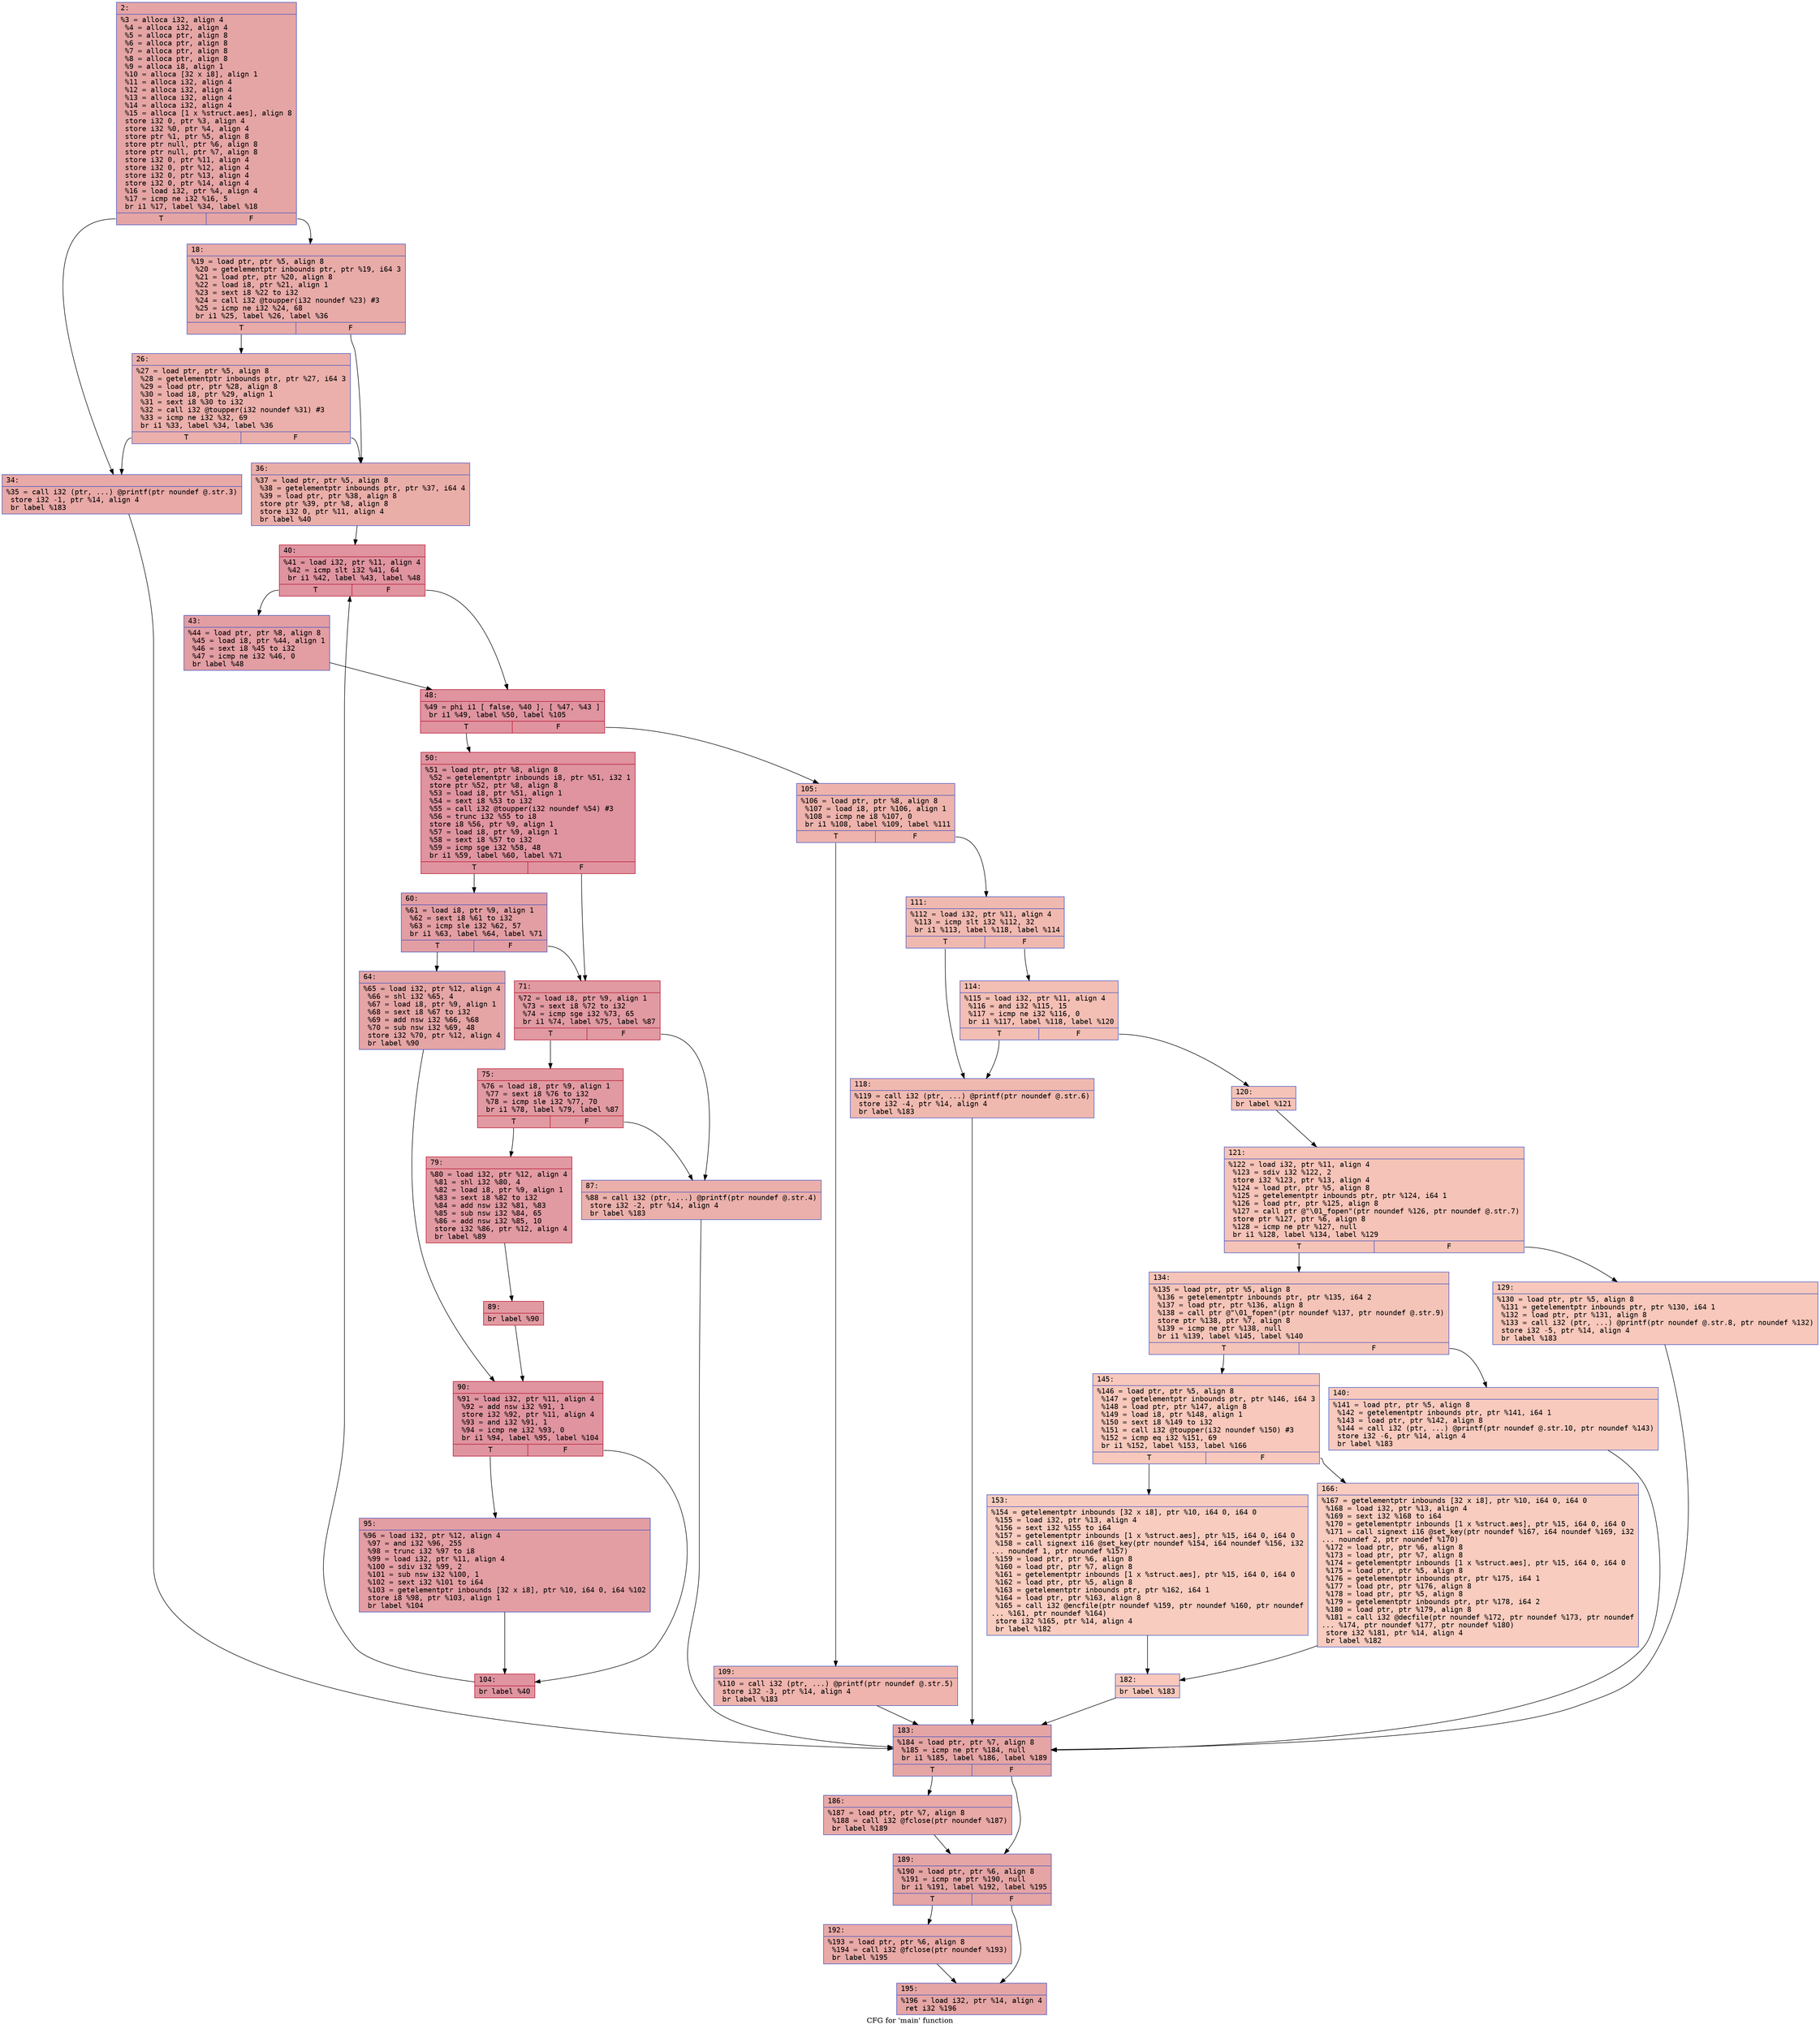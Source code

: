 digraph "CFG for 'main' function" {
	label="CFG for 'main' function";

	Node0x600001b7f3e0 [shape=record,color="#3d50c3ff", style=filled, fillcolor="#c5333470" fontname="Courier",label="{2:\l|  %3 = alloca i32, align 4\l  %4 = alloca i32, align 4\l  %5 = alloca ptr, align 8\l  %6 = alloca ptr, align 8\l  %7 = alloca ptr, align 8\l  %8 = alloca ptr, align 8\l  %9 = alloca i8, align 1\l  %10 = alloca [32 x i8], align 1\l  %11 = alloca i32, align 4\l  %12 = alloca i32, align 4\l  %13 = alloca i32, align 4\l  %14 = alloca i32, align 4\l  %15 = alloca [1 x %struct.aes], align 8\l  store i32 0, ptr %3, align 4\l  store i32 %0, ptr %4, align 4\l  store ptr %1, ptr %5, align 8\l  store ptr null, ptr %6, align 8\l  store ptr null, ptr %7, align 8\l  store i32 0, ptr %11, align 4\l  store i32 0, ptr %12, align 4\l  store i32 0, ptr %13, align 4\l  store i32 0, ptr %14, align 4\l  %16 = load i32, ptr %4, align 4\l  %17 = icmp ne i32 %16, 5\l  br i1 %17, label %34, label %18\l|{<s0>T|<s1>F}}"];
	Node0x600001b7f3e0:s0 -> Node0x600001b7f4d0[tooltip="2 -> 34\nProbability 50.00%" ];
	Node0x600001b7f3e0:s1 -> Node0x600001b7f430[tooltip="2 -> 18\nProbability 50.00%" ];
	Node0x600001b7f430 [shape=record,color="#3d50c3ff", style=filled, fillcolor="#cc403a70" fontname="Courier",label="{18:\l|  %19 = load ptr, ptr %5, align 8\l  %20 = getelementptr inbounds ptr, ptr %19, i64 3\l  %21 = load ptr, ptr %20, align 8\l  %22 = load i8, ptr %21, align 1\l  %23 = sext i8 %22 to i32\l  %24 = call i32 @toupper(i32 noundef %23) #3\l  %25 = icmp ne i32 %24, 68\l  br i1 %25, label %26, label %36\l|{<s0>T|<s1>F}}"];
	Node0x600001b7f430:s0 -> Node0x600001b7f480[tooltip="18 -> 26\nProbability 50.00%" ];
	Node0x600001b7f430:s1 -> Node0x600001b7f520[tooltip="18 -> 36\nProbability 50.00%" ];
	Node0x600001b7f480 [shape=record,color="#3d50c3ff", style=filled, fillcolor="#d24b4070" fontname="Courier",label="{26:\l|  %27 = load ptr, ptr %5, align 8\l  %28 = getelementptr inbounds ptr, ptr %27, i64 3\l  %29 = load ptr, ptr %28, align 8\l  %30 = load i8, ptr %29, align 1\l  %31 = sext i8 %30 to i32\l  %32 = call i32 @toupper(i32 noundef %31) #3\l  %33 = icmp ne i32 %32, 69\l  br i1 %33, label %34, label %36\l|{<s0>T|<s1>F}}"];
	Node0x600001b7f480:s0 -> Node0x600001b7f4d0[tooltip="26 -> 34\nProbability 50.00%" ];
	Node0x600001b7f480:s1 -> Node0x600001b7f520[tooltip="26 -> 36\nProbability 50.00%" ];
	Node0x600001b7f4d0 [shape=record,color="#3d50c3ff", style=filled, fillcolor="#ca3b3770" fontname="Courier",label="{34:\l|  %35 = call i32 (ptr, ...) @printf(ptr noundef @.str.3)\l  store i32 -1, ptr %14, align 4\l  br label %183\l}"];
	Node0x600001b7f4d0 -> Node0x600001b7fe30[tooltip="34 -> 183\nProbability 100.00%" ];
	Node0x600001b7f520 [shape=record,color="#3d50c3ff", style=filled, fillcolor="#d0473d70" fontname="Courier",label="{36:\l|  %37 = load ptr, ptr %5, align 8\l  %38 = getelementptr inbounds ptr, ptr %37, i64 4\l  %39 = load ptr, ptr %38, align 8\l  store ptr %39, ptr %8, align 8\l  store i32 0, ptr %11, align 4\l  br label %40\l}"];
	Node0x600001b7f520 -> Node0x600001b7f570[tooltip="36 -> 40\nProbability 100.00%" ];
	Node0x600001b7f570 [shape=record,color="#b70d28ff", style=filled, fillcolor="#b70d2870" fontname="Courier",label="{40:\l|  %41 = load i32, ptr %11, align 4\l  %42 = icmp slt i32 %41, 64\l  br i1 %42, label %43, label %48\l|{<s0>T|<s1>F}}"];
	Node0x600001b7f570:s0 -> Node0x600001b7f5c0[tooltip="40 -> 43\nProbability 50.00%" ];
	Node0x600001b7f570:s1 -> Node0x600001b7f610[tooltip="40 -> 48\nProbability 50.00%" ];
	Node0x600001b7f5c0 [shape=record,color="#3d50c3ff", style=filled, fillcolor="#be242e70" fontname="Courier",label="{43:\l|  %44 = load ptr, ptr %8, align 8\l  %45 = load i8, ptr %44, align 1\l  %46 = sext i8 %45 to i32\l  %47 = icmp ne i32 %46, 0\l  br label %48\l}"];
	Node0x600001b7f5c0 -> Node0x600001b7f610[tooltip="43 -> 48\nProbability 100.00%" ];
	Node0x600001b7f610 [shape=record,color="#b70d28ff", style=filled, fillcolor="#b70d2870" fontname="Courier",label="{48:\l|  %49 = phi i1 [ false, %40 ], [ %47, %43 ]\l  br i1 %49, label %50, label %105\l|{<s0>T|<s1>F}}"];
	Node0x600001b7f610:s0 -> Node0x600001b7f660[tooltip="48 -> 50\nProbability 96.88%" ];
	Node0x600001b7f610:s1 -> Node0x600001b7f9d0[tooltip="48 -> 105\nProbability 3.12%" ];
	Node0x600001b7f660 [shape=record,color="#b70d28ff", style=filled, fillcolor="#b70d2870" fontname="Courier",label="{50:\l|  %51 = load ptr, ptr %8, align 8\l  %52 = getelementptr inbounds i8, ptr %51, i32 1\l  store ptr %52, ptr %8, align 8\l  %53 = load i8, ptr %51, align 1\l  %54 = sext i8 %53 to i32\l  %55 = call i32 @toupper(i32 noundef %54) #3\l  %56 = trunc i32 %55 to i8\l  store i8 %56, ptr %9, align 1\l  %57 = load i8, ptr %9, align 1\l  %58 = sext i8 %57 to i32\l  %59 = icmp sge i32 %58, 48\l  br i1 %59, label %60, label %71\l|{<s0>T|<s1>F}}"];
	Node0x600001b7f660:s0 -> Node0x600001b7f6b0[tooltip="50 -> 60\nProbability 50.00%" ];
	Node0x600001b7f660:s1 -> Node0x600001b7f750[tooltip="50 -> 71\nProbability 50.00%" ];
	Node0x600001b7f6b0 [shape=record,color="#3d50c3ff", style=filled, fillcolor="#be242e70" fontname="Courier",label="{60:\l|  %61 = load i8, ptr %9, align 1\l  %62 = sext i8 %61 to i32\l  %63 = icmp sle i32 %62, 57\l  br i1 %63, label %64, label %71\l|{<s0>T|<s1>F}}"];
	Node0x600001b7f6b0:s0 -> Node0x600001b7f700[tooltip="60 -> 64\nProbability 50.00%" ];
	Node0x600001b7f6b0:s1 -> Node0x600001b7f750[tooltip="60 -> 71\nProbability 50.00%" ];
	Node0x600001b7f700 [shape=record,color="#3d50c3ff", style=filled, fillcolor="#c5333470" fontname="Courier",label="{64:\l|  %65 = load i32, ptr %12, align 4\l  %66 = shl i32 %65, 4\l  %67 = load i8, ptr %9, align 1\l  %68 = sext i8 %67 to i32\l  %69 = add nsw i32 %66, %68\l  %70 = sub nsw i32 %69, 48\l  store i32 %70, ptr %12, align 4\l  br label %90\l}"];
	Node0x600001b7f700 -> Node0x600001b7f8e0[tooltip="64 -> 90\nProbability 100.00%" ];
	Node0x600001b7f750 [shape=record,color="#b70d28ff", style=filled, fillcolor="#bb1b2c70" fontname="Courier",label="{71:\l|  %72 = load i8, ptr %9, align 1\l  %73 = sext i8 %72 to i32\l  %74 = icmp sge i32 %73, 65\l  br i1 %74, label %75, label %87\l|{<s0>T|<s1>F}}"];
	Node0x600001b7f750:s0 -> Node0x600001b7f7a0[tooltip="71 -> 75\nProbability 96.88%" ];
	Node0x600001b7f750:s1 -> Node0x600001b7f840[tooltip="71 -> 87\nProbability 3.12%" ];
	Node0x600001b7f7a0 [shape=record,color="#b70d28ff", style=filled, fillcolor="#bb1b2c70" fontname="Courier",label="{75:\l|  %76 = load i8, ptr %9, align 1\l  %77 = sext i8 %76 to i32\l  %78 = icmp sle i32 %77, 70\l  br i1 %78, label %79, label %87\l|{<s0>T|<s1>F}}"];
	Node0x600001b7f7a0:s0 -> Node0x600001b7f7f0[tooltip="75 -> 79\nProbability 96.88%" ];
	Node0x600001b7f7a0:s1 -> Node0x600001b7f840[tooltip="75 -> 87\nProbability 3.12%" ];
	Node0x600001b7f7f0 [shape=record,color="#b70d28ff", style=filled, fillcolor="#bb1b2c70" fontname="Courier",label="{79:\l|  %80 = load i32, ptr %12, align 4\l  %81 = shl i32 %80, 4\l  %82 = load i8, ptr %9, align 1\l  %83 = sext i8 %82 to i32\l  %84 = add nsw i32 %81, %83\l  %85 = sub nsw i32 %84, 65\l  %86 = add nsw i32 %85, 10\l  store i32 %86, ptr %12, align 4\l  br label %89\l}"];
	Node0x600001b7f7f0 -> Node0x600001b7f890[tooltip="79 -> 89\nProbability 100.00%" ];
	Node0x600001b7f840 [shape=record,color="#3d50c3ff", style=filled, fillcolor="#d24b4070" fontname="Courier",label="{87:\l|  %88 = call i32 (ptr, ...) @printf(ptr noundef @.str.4)\l  store i32 -2, ptr %14, align 4\l  br label %183\l}"];
	Node0x600001b7f840 -> Node0x600001b7fe30[tooltip="87 -> 183\nProbability 100.00%" ];
	Node0x600001b7f890 [shape=record,color="#b70d28ff", style=filled, fillcolor="#bb1b2c70" fontname="Courier",label="{89:\l|  br label %90\l}"];
	Node0x600001b7f890 -> Node0x600001b7f8e0[tooltip="89 -> 90\nProbability 100.00%" ];
	Node0x600001b7f8e0 [shape=record,color="#b70d28ff", style=filled, fillcolor="#b70d2870" fontname="Courier",label="{90:\l|  %91 = load i32, ptr %11, align 4\l  %92 = add nsw i32 %91, 1\l  store i32 %92, ptr %11, align 4\l  %93 = and i32 %91, 1\l  %94 = icmp ne i32 %93, 0\l  br i1 %94, label %95, label %104\l|{<s0>T|<s1>F}}"];
	Node0x600001b7f8e0:s0 -> Node0x600001b7f930[tooltip="90 -> 95\nProbability 50.00%" ];
	Node0x600001b7f8e0:s1 -> Node0x600001b7f980[tooltip="90 -> 104\nProbability 50.00%" ];
	Node0x600001b7f930 [shape=record,color="#3d50c3ff", style=filled, fillcolor="#be242e70" fontname="Courier",label="{95:\l|  %96 = load i32, ptr %12, align 4\l  %97 = and i32 %96, 255\l  %98 = trunc i32 %97 to i8\l  %99 = load i32, ptr %11, align 4\l  %100 = sdiv i32 %99, 2\l  %101 = sub nsw i32 %100, 1\l  %102 = sext i32 %101 to i64\l  %103 = getelementptr inbounds [32 x i8], ptr %10, i64 0, i64 %102\l  store i8 %98, ptr %103, align 1\l  br label %104\l}"];
	Node0x600001b7f930 -> Node0x600001b7f980[tooltip="95 -> 104\nProbability 100.00%" ];
	Node0x600001b7f980 [shape=record,color="#b70d28ff", style=filled, fillcolor="#b70d2870" fontname="Courier",label="{104:\l|  br label %40\l}"];
	Node0x600001b7f980 -> Node0x600001b7f570[tooltip="104 -> 40\nProbability 100.00%" ];
	Node0x600001b7f9d0 [shape=record,color="#3d50c3ff", style=filled, fillcolor="#d6524470" fontname="Courier",label="{105:\l|  %106 = load ptr, ptr %8, align 8\l  %107 = load i8, ptr %106, align 1\l  %108 = icmp ne i8 %107, 0\l  br i1 %108, label %109, label %111\l|{<s0>T|<s1>F}}"];
	Node0x600001b7f9d0:s0 -> Node0x600001b7fa20[tooltip="105 -> 109\nProbability 62.50%" ];
	Node0x600001b7f9d0:s1 -> Node0x600001b7fa70[tooltip="105 -> 111\nProbability 37.50%" ];
	Node0x600001b7fa20 [shape=record,color="#3d50c3ff", style=filled, fillcolor="#d8564670" fontname="Courier",label="{109:\l|  %110 = call i32 (ptr, ...) @printf(ptr noundef @.str.5)\l  store i32 -3, ptr %14, align 4\l  br label %183\l}"];
	Node0x600001b7fa20 -> Node0x600001b7fe30[tooltip="109 -> 183\nProbability 100.00%" ];
	Node0x600001b7fa70 [shape=record,color="#3d50c3ff", style=filled, fillcolor="#de614d70" fontname="Courier",label="{111:\l|  %112 = load i32, ptr %11, align 4\l  %113 = icmp slt i32 %112, 32\l  br i1 %113, label %118, label %114\l|{<s0>T|<s1>F}}"];
	Node0x600001b7fa70:s0 -> Node0x600001b7fb10[tooltip="111 -> 118\nProbability 50.00%" ];
	Node0x600001b7fa70:s1 -> Node0x600001b7fac0[tooltip="111 -> 114\nProbability 50.00%" ];
	Node0x600001b7fac0 [shape=record,color="#3d50c3ff", style=filled, fillcolor="#e36c5570" fontname="Courier",label="{114:\l|  %115 = load i32, ptr %11, align 4\l  %116 = and i32 %115, 15\l  %117 = icmp ne i32 %116, 0\l  br i1 %117, label %118, label %120\l|{<s0>T|<s1>F}}"];
	Node0x600001b7fac0:s0 -> Node0x600001b7fb10[tooltip="114 -> 118\nProbability 62.50%" ];
	Node0x600001b7fac0:s1 -> Node0x600001b7fb60[tooltip="114 -> 120\nProbability 37.50%" ];
	Node0x600001b7fb10 [shape=record,color="#3d50c3ff", style=filled, fillcolor="#de614d70" fontname="Courier",label="{118:\l|  %119 = call i32 (ptr, ...) @printf(ptr noundef @.str.6)\l  store i32 -4, ptr %14, align 4\l  br label %183\l}"];
	Node0x600001b7fb10 -> Node0x600001b7fe30[tooltip="118 -> 183\nProbability 100.00%" ];
	Node0x600001b7fb60 [shape=record,color="#3d50c3ff", style=filled, fillcolor="#e8765c70" fontname="Courier",label="{120:\l|  br label %121\l}"];
	Node0x600001b7fb60 -> Node0x600001b7fbb0[tooltip="120 -> 121\nProbability 100.00%" ];
	Node0x600001b7fbb0 [shape=record,color="#3d50c3ff", style=filled, fillcolor="#e8765c70" fontname="Courier",label="{121:\l|  %122 = load i32, ptr %11, align 4\l  %123 = sdiv i32 %122, 2\l  store i32 %123, ptr %13, align 4\l  %124 = load ptr, ptr %5, align 8\l  %125 = getelementptr inbounds ptr, ptr %124, i64 1\l  %126 = load ptr, ptr %125, align 8\l  %127 = call ptr @\"\\01_fopen\"(ptr noundef %126, ptr noundef @.str.7)\l  store ptr %127, ptr %6, align 8\l  %128 = icmp ne ptr %127, null\l  br i1 %128, label %134, label %129\l|{<s0>T|<s1>F}}"];
	Node0x600001b7fbb0:s0 -> Node0x600001b7fc50[tooltip="121 -> 134\nProbability 62.50%" ];
	Node0x600001b7fbb0:s1 -> Node0x600001b7fc00[tooltip="121 -> 129\nProbability 37.50%" ];
	Node0x600001b7fc00 [shape=record,color="#3d50c3ff", style=filled, fillcolor="#ed836670" fontname="Courier",label="{129:\l|  %130 = load ptr, ptr %5, align 8\l  %131 = getelementptr inbounds ptr, ptr %130, i64 1\l  %132 = load ptr, ptr %131, align 8\l  %133 = call i32 (ptr, ...) @printf(ptr noundef @.str.8, ptr noundef %132)\l  store i32 -5, ptr %14, align 4\l  br label %183\l}"];
	Node0x600001b7fc00 -> Node0x600001b7fe30[tooltip="129 -> 183\nProbability 100.00%" ];
	Node0x600001b7fc50 [shape=record,color="#3d50c3ff", style=filled, fillcolor="#e97a5f70" fontname="Courier",label="{134:\l|  %135 = load ptr, ptr %5, align 8\l  %136 = getelementptr inbounds ptr, ptr %135, i64 2\l  %137 = load ptr, ptr %136, align 8\l  %138 = call ptr @\"\\01_fopen\"(ptr noundef %137, ptr noundef @.str.9)\l  store ptr %138, ptr %7, align 8\l  %139 = icmp ne ptr %138, null\l  br i1 %139, label %145, label %140\l|{<s0>T|<s1>F}}"];
	Node0x600001b7fc50:s0 -> Node0x600001b7fcf0[tooltip="134 -> 145\nProbability 62.50%" ];
	Node0x600001b7fc50:s1 -> Node0x600001b7fca0[tooltip="134 -> 140\nProbability 37.50%" ];
	Node0x600001b7fca0 [shape=record,color="#3d50c3ff", style=filled, fillcolor="#ef886b70" fontname="Courier",label="{140:\l|  %141 = load ptr, ptr %5, align 8\l  %142 = getelementptr inbounds ptr, ptr %141, i64 1\l  %143 = load ptr, ptr %142, align 8\l  %144 = call i32 (ptr, ...) @printf(ptr noundef @.str.10, ptr noundef %143)\l  store i32 -6, ptr %14, align 4\l  br label %183\l}"];
	Node0x600001b7fca0 -> Node0x600001b7fe30[tooltip="140 -> 183\nProbability 100.00%" ];
	Node0x600001b7fcf0 [shape=record,color="#3d50c3ff", style=filled, fillcolor="#ed836670" fontname="Courier",label="{145:\l|  %146 = load ptr, ptr %5, align 8\l  %147 = getelementptr inbounds ptr, ptr %146, i64 3\l  %148 = load ptr, ptr %147, align 8\l  %149 = load i8, ptr %148, align 1\l  %150 = sext i8 %149 to i32\l  %151 = call i32 @toupper(i32 noundef %150) #3\l  %152 = icmp eq i32 %151, 69\l  br i1 %152, label %153, label %166\l|{<s0>T|<s1>F}}"];
	Node0x600001b7fcf0:s0 -> Node0x600001b7fd40[tooltip="145 -> 153\nProbability 50.00%" ];
	Node0x600001b7fcf0:s1 -> Node0x600001b7fd90[tooltip="145 -> 166\nProbability 50.00%" ];
	Node0x600001b7fd40 [shape=record,color="#3d50c3ff", style=filled, fillcolor="#f08b6e70" fontname="Courier",label="{153:\l|  %154 = getelementptr inbounds [32 x i8], ptr %10, i64 0, i64 0\l  %155 = load i32, ptr %13, align 4\l  %156 = sext i32 %155 to i64\l  %157 = getelementptr inbounds [1 x %struct.aes], ptr %15, i64 0, i64 0\l  %158 = call signext i16 @set_key(ptr noundef %154, i64 noundef %156, i32\l... noundef 1, ptr noundef %157)\l  %159 = load ptr, ptr %6, align 8\l  %160 = load ptr, ptr %7, align 8\l  %161 = getelementptr inbounds [1 x %struct.aes], ptr %15, i64 0, i64 0\l  %162 = load ptr, ptr %5, align 8\l  %163 = getelementptr inbounds ptr, ptr %162, i64 1\l  %164 = load ptr, ptr %163, align 8\l  %165 = call i32 @encfile(ptr noundef %159, ptr noundef %160, ptr noundef\l... %161, ptr noundef %164)\l  store i32 %165, ptr %14, align 4\l  br label %182\l}"];
	Node0x600001b7fd40 -> Node0x600001b7fde0[tooltip="153 -> 182\nProbability 100.00%" ];
	Node0x600001b7fd90 [shape=record,color="#3d50c3ff", style=filled, fillcolor="#f08b6e70" fontname="Courier",label="{166:\l|  %167 = getelementptr inbounds [32 x i8], ptr %10, i64 0, i64 0\l  %168 = load i32, ptr %13, align 4\l  %169 = sext i32 %168 to i64\l  %170 = getelementptr inbounds [1 x %struct.aes], ptr %15, i64 0, i64 0\l  %171 = call signext i16 @set_key(ptr noundef %167, i64 noundef %169, i32\l... noundef 2, ptr noundef %170)\l  %172 = load ptr, ptr %6, align 8\l  %173 = load ptr, ptr %7, align 8\l  %174 = getelementptr inbounds [1 x %struct.aes], ptr %15, i64 0, i64 0\l  %175 = load ptr, ptr %5, align 8\l  %176 = getelementptr inbounds ptr, ptr %175, i64 1\l  %177 = load ptr, ptr %176, align 8\l  %178 = load ptr, ptr %5, align 8\l  %179 = getelementptr inbounds ptr, ptr %178, i64 2\l  %180 = load ptr, ptr %179, align 8\l  %181 = call i32 @decfile(ptr noundef %172, ptr noundef %173, ptr noundef\l... %174, ptr noundef %177, ptr noundef %180)\l  store i32 %181, ptr %14, align 4\l  br label %182\l}"];
	Node0x600001b7fd90 -> Node0x600001b7fde0[tooltip="166 -> 182\nProbability 100.00%" ];
	Node0x600001b7fde0 [shape=record,color="#3d50c3ff", style=filled, fillcolor="#ed836670" fontname="Courier",label="{182:\l|  br label %183\l}"];
	Node0x600001b7fde0 -> Node0x600001b7fe30[tooltip="182 -> 183\nProbability 100.00%" ];
	Node0x600001b7fe30 [shape=record,color="#3d50c3ff", style=filled, fillcolor="#c5333470" fontname="Courier",label="{183:\l|  %184 = load ptr, ptr %7, align 8\l  %185 = icmp ne ptr %184, null\l  br i1 %185, label %186, label %189\l|{<s0>T|<s1>F}}"];
	Node0x600001b7fe30:s0 -> Node0x600001b7fe80[tooltip="183 -> 186\nProbability 62.50%" ];
	Node0x600001b7fe30:s1 -> Node0x600001b7fed0[tooltip="183 -> 189\nProbability 37.50%" ];
	Node0x600001b7fe80 [shape=record,color="#3d50c3ff", style=filled, fillcolor="#ca3b3770" fontname="Courier",label="{186:\l|  %187 = load ptr, ptr %7, align 8\l  %188 = call i32 @fclose(ptr noundef %187)\l  br label %189\l}"];
	Node0x600001b7fe80 -> Node0x600001b7fed0[tooltip="186 -> 189\nProbability 100.00%" ];
	Node0x600001b7fed0 [shape=record,color="#3d50c3ff", style=filled, fillcolor="#c5333470" fontname="Courier",label="{189:\l|  %190 = load ptr, ptr %6, align 8\l  %191 = icmp ne ptr %190, null\l  br i1 %191, label %192, label %195\l|{<s0>T|<s1>F}}"];
	Node0x600001b7fed0:s0 -> Node0x600001b7ff20[tooltip="189 -> 192\nProbability 62.50%" ];
	Node0x600001b7fed0:s1 -> Node0x600001b7ff70[tooltip="189 -> 195\nProbability 37.50%" ];
	Node0x600001b7ff20 [shape=record,color="#3d50c3ff", style=filled, fillcolor="#ca3b3770" fontname="Courier",label="{192:\l|  %193 = load ptr, ptr %6, align 8\l  %194 = call i32 @fclose(ptr noundef %193)\l  br label %195\l}"];
	Node0x600001b7ff20 -> Node0x600001b7ff70[tooltip="192 -> 195\nProbability 100.00%" ];
	Node0x600001b7ff70 [shape=record,color="#3d50c3ff", style=filled, fillcolor="#c5333470" fontname="Courier",label="{195:\l|  %196 = load i32, ptr %14, align 4\l  ret i32 %196\l}"];
}
